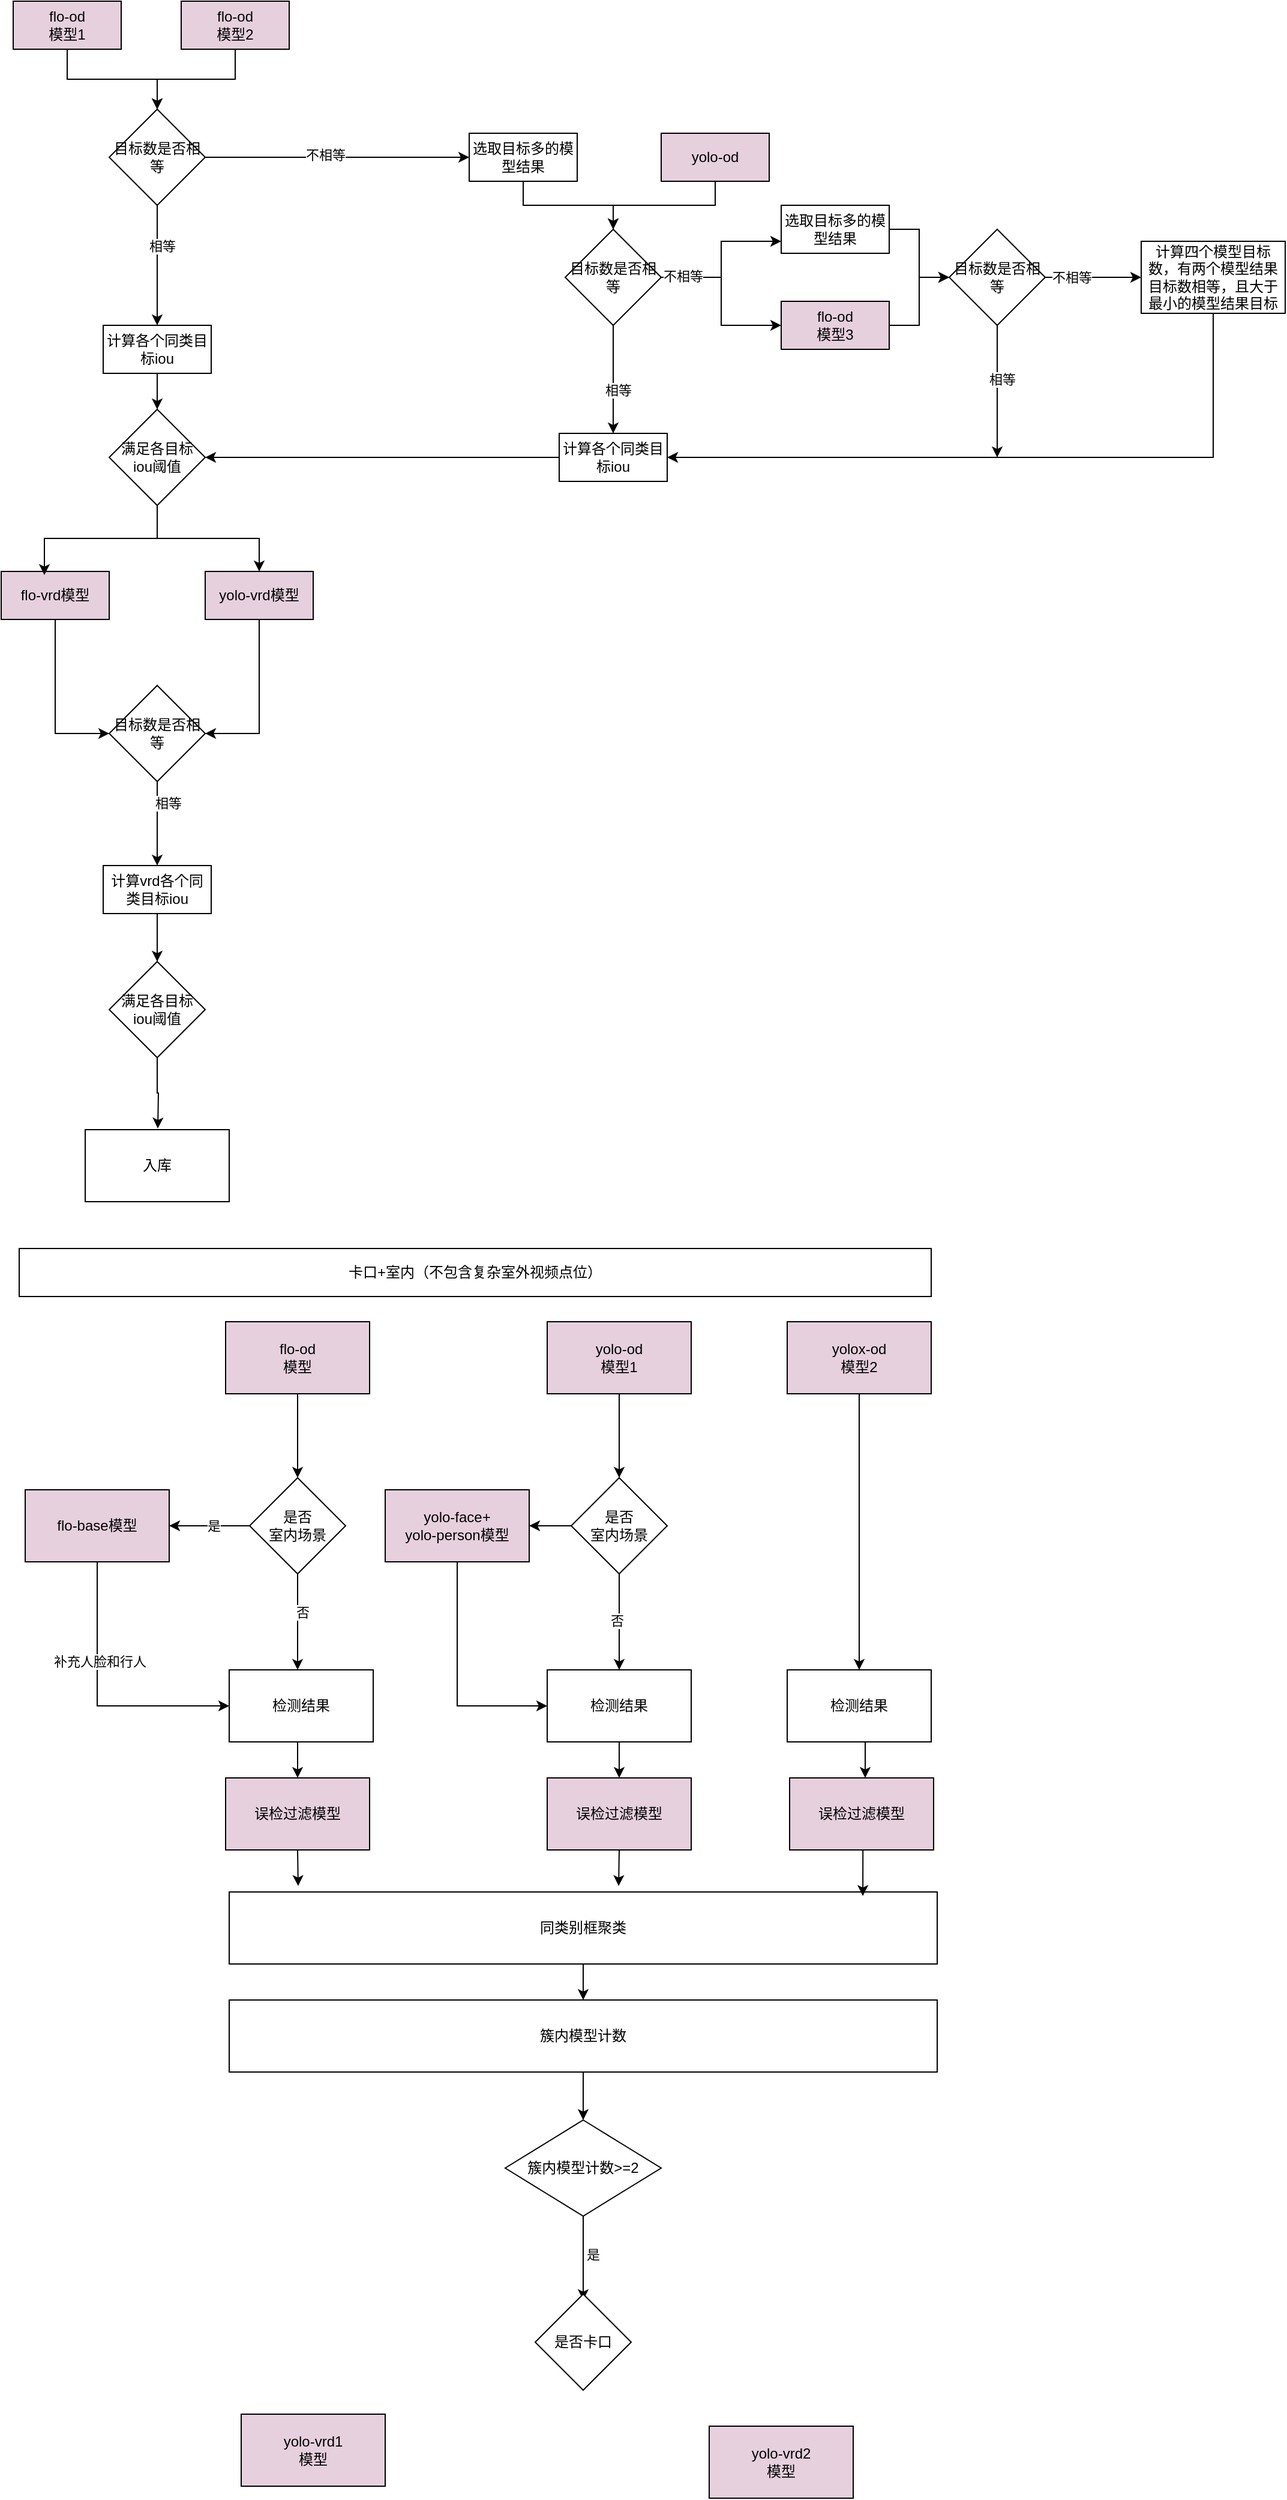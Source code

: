 <mxfile version="27.0.1">
  <diagram name="第 1 页" id="9opfUl3JKIg5s-sDdWxu">
    <mxGraphModel dx="1959" dy="914" grid="1" gridSize="10" guides="1" tooltips="1" connect="1" arrows="1" fold="1" page="1" pageScale="1" pageWidth="827" pageHeight="1169" math="0" shadow="0">
      <root>
        <mxCell id="0" />
        <mxCell id="1" parent="0" />
        <mxCell id="dXUoR89ki3mzmKilDUe6-69" style="edgeStyle=orthogonalEdgeStyle;rounded=0;orthogonalLoop=1;jettySize=auto;html=1;entryX=0.5;entryY=0;entryDx=0;entryDy=0;" parent="1" source="dXUoR89ki3mzmKilDUe6-2" target="dXUoR89ki3mzmKilDUe6-4" edge="1">
          <mxGeometry relative="1" as="geometry" />
        </mxCell>
        <mxCell id="dXUoR89ki3mzmKilDUe6-2" value="flo-od&lt;div&gt;模型1&lt;/div&gt;" style="rounded=0;whiteSpace=wrap;html=1;fillColor=#E6D0DE;" parent="1" vertex="1">
          <mxGeometry x="60" y="90" width="90" height="40" as="geometry" />
        </mxCell>
        <mxCell id="dXUoR89ki3mzmKilDUe6-68" style="edgeStyle=orthogonalEdgeStyle;rounded=0;orthogonalLoop=1;jettySize=auto;html=1;" parent="1" source="dXUoR89ki3mzmKilDUe6-3" target="dXUoR89ki3mzmKilDUe6-4" edge="1">
          <mxGeometry relative="1" as="geometry" />
        </mxCell>
        <mxCell id="dXUoR89ki3mzmKilDUe6-3" value="flo-od&lt;div&gt;模型2&lt;/div&gt;" style="rounded=0;whiteSpace=wrap;html=1;fillColor=#E6D0DE;" parent="1" vertex="1">
          <mxGeometry x="200" y="90" width="90" height="40" as="geometry" />
        </mxCell>
        <mxCell id="dXUoR89ki3mzmKilDUe6-9" style="edgeStyle=orthogonalEdgeStyle;rounded=0;orthogonalLoop=1;jettySize=auto;html=1;exitX=0.5;exitY=1;exitDx=0;exitDy=0;entryX=0.5;entryY=0;entryDx=0;entryDy=0;" parent="1" source="dXUoR89ki3mzmKilDUe6-4" target="dXUoR89ki3mzmKilDUe6-7" edge="1">
          <mxGeometry relative="1" as="geometry" />
        </mxCell>
        <mxCell id="dXUoR89ki3mzmKilDUe6-10" value="相等" style="edgeLabel;html=1;align=center;verticalAlign=middle;resizable=0;points=[];" parent="dXUoR89ki3mzmKilDUe6-9" vertex="1" connectable="0">
          <mxGeometry x="-0.333" y="4" relative="1" as="geometry">
            <mxPoint as="offset" />
          </mxGeometry>
        </mxCell>
        <mxCell id="dXUoR89ki3mzmKilDUe6-35" style="edgeStyle=orthogonalEdgeStyle;rounded=0;orthogonalLoop=1;jettySize=auto;html=1;exitX=1;exitY=0.5;exitDx=0;exitDy=0;" parent="1" source="dXUoR89ki3mzmKilDUe6-4" target="dXUoR89ki3mzmKilDUe6-34" edge="1">
          <mxGeometry relative="1" as="geometry" />
        </mxCell>
        <mxCell id="dXUoR89ki3mzmKilDUe6-36" value="不相等" style="edgeLabel;html=1;align=center;verticalAlign=middle;resizable=0;points=[];" parent="dXUoR89ki3mzmKilDUe6-35" vertex="1" connectable="0">
          <mxGeometry x="-0.089" y="2" relative="1" as="geometry">
            <mxPoint as="offset" />
          </mxGeometry>
        </mxCell>
        <mxCell id="dXUoR89ki3mzmKilDUe6-4" value="目标数是否相等" style="rhombus;whiteSpace=wrap;html=1;" parent="1" vertex="1">
          <mxGeometry x="140" y="180" width="80" height="80" as="geometry" />
        </mxCell>
        <mxCell id="dXUoR89ki3mzmKilDUe6-16" value="" style="edgeStyle=orthogonalEdgeStyle;rounded=0;orthogonalLoop=1;jettySize=auto;html=1;" parent="1" source="dXUoR89ki3mzmKilDUe6-7" target="dXUoR89ki3mzmKilDUe6-15" edge="1">
          <mxGeometry relative="1" as="geometry" />
        </mxCell>
        <mxCell id="dXUoR89ki3mzmKilDUe6-7" value="计算各个同类目标iou" style="rounded=0;whiteSpace=wrap;html=1;" parent="1" vertex="1">
          <mxGeometry x="135" y="360" width="90" height="40" as="geometry" />
        </mxCell>
        <mxCell id="dXUoR89ki3mzmKilDUe6-21" style="edgeStyle=orthogonalEdgeStyle;rounded=0;orthogonalLoop=1;jettySize=auto;html=1;exitX=0.5;exitY=1;exitDx=0;exitDy=0;entryX=0.5;entryY=0;entryDx=0;entryDy=0;" parent="1" source="dXUoR89ki3mzmKilDUe6-15" target="dXUoR89ki3mzmKilDUe6-18" edge="1">
          <mxGeometry relative="1" as="geometry" />
        </mxCell>
        <mxCell id="dXUoR89ki3mzmKilDUe6-15" value="满足各目标&lt;div&gt;iou阈值&lt;/div&gt;" style="rhombus;whiteSpace=wrap;html=1;" parent="1" vertex="1">
          <mxGeometry x="140" y="430" width="80" height="80" as="geometry" />
        </mxCell>
        <mxCell id="dXUoR89ki3mzmKilDUe6-23" style="edgeStyle=orthogonalEdgeStyle;rounded=0;orthogonalLoop=1;jettySize=auto;html=1;entryX=0;entryY=0.5;entryDx=0;entryDy=0;" parent="1" source="dXUoR89ki3mzmKilDUe6-17" target="dXUoR89ki3mzmKilDUe6-22" edge="1">
          <mxGeometry relative="1" as="geometry" />
        </mxCell>
        <mxCell id="dXUoR89ki3mzmKilDUe6-17" value="flo-vrd模型" style="rounded=0;whiteSpace=wrap;html=1;fillColor=#E6D0DE;" parent="1" vertex="1">
          <mxGeometry x="50" y="565" width="90" height="40" as="geometry" />
        </mxCell>
        <mxCell id="dXUoR89ki3mzmKilDUe6-24" style="edgeStyle=orthogonalEdgeStyle;rounded=0;orthogonalLoop=1;jettySize=auto;html=1;entryX=1;entryY=0.5;entryDx=0;entryDy=0;" parent="1" source="dXUoR89ki3mzmKilDUe6-18" target="dXUoR89ki3mzmKilDUe6-22" edge="1">
          <mxGeometry relative="1" as="geometry" />
        </mxCell>
        <mxCell id="dXUoR89ki3mzmKilDUe6-18" value="yolo-vrd模型" style="rounded=0;whiteSpace=wrap;html=1;fillColor=#E6D0DE;" parent="1" vertex="1">
          <mxGeometry x="220" y="565" width="90" height="40" as="geometry" />
        </mxCell>
        <mxCell id="dXUoR89ki3mzmKilDUe6-19" style="edgeStyle=orthogonalEdgeStyle;rounded=0;orthogonalLoop=1;jettySize=auto;html=1;exitX=0.5;exitY=1;exitDx=0;exitDy=0;entryX=0.4;entryY=0.075;entryDx=0;entryDy=0;entryPerimeter=0;" parent="1" source="dXUoR89ki3mzmKilDUe6-15" target="dXUoR89ki3mzmKilDUe6-17" edge="1">
          <mxGeometry relative="1" as="geometry" />
        </mxCell>
        <mxCell id="dXUoR89ki3mzmKilDUe6-26" style="edgeStyle=orthogonalEdgeStyle;rounded=0;orthogonalLoop=1;jettySize=auto;html=1;exitX=0.5;exitY=1;exitDx=0;exitDy=0;entryX=0.5;entryY=0;entryDx=0;entryDy=0;" parent="1" source="dXUoR89ki3mzmKilDUe6-22" target="dXUoR89ki3mzmKilDUe6-25" edge="1">
          <mxGeometry relative="1" as="geometry" />
        </mxCell>
        <mxCell id="dXUoR89ki3mzmKilDUe6-27" value="相等" style="edgeLabel;html=1;align=center;verticalAlign=middle;resizable=0;points=[];" parent="dXUoR89ki3mzmKilDUe6-26" vertex="1" connectable="0">
          <mxGeometry x="-0.486" y="9" relative="1" as="geometry">
            <mxPoint as="offset" />
          </mxGeometry>
        </mxCell>
        <mxCell id="dXUoR89ki3mzmKilDUe6-22" value="目标数是否相等" style="rhombus;whiteSpace=wrap;html=1;" parent="1" vertex="1">
          <mxGeometry x="140" y="660" width="80" height="80" as="geometry" />
        </mxCell>
        <mxCell id="dXUoR89ki3mzmKilDUe6-29" value="" style="edgeStyle=orthogonalEdgeStyle;rounded=0;orthogonalLoop=1;jettySize=auto;html=1;" parent="1" source="dXUoR89ki3mzmKilDUe6-25" target="dXUoR89ki3mzmKilDUe6-28" edge="1">
          <mxGeometry relative="1" as="geometry" />
        </mxCell>
        <mxCell id="dXUoR89ki3mzmKilDUe6-25" value="计算vrd各个同类目标iou" style="rounded=0;whiteSpace=wrap;html=1;" parent="1" vertex="1">
          <mxGeometry x="135" y="810" width="90" height="40" as="geometry" />
        </mxCell>
        <mxCell id="dXUoR89ki3mzmKilDUe6-28" value="满足各目标&lt;div&gt;iou阈值&lt;/div&gt;" style="rhombus;whiteSpace=wrap;html=1;" parent="1" vertex="1">
          <mxGeometry x="140" y="890" width="80" height="80" as="geometry" />
        </mxCell>
        <mxCell id="dXUoR89ki3mzmKilDUe6-31" style="edgeStyle=orthogonalEdgeStyle;rounded=0;orthogonalLoop=1;jettySize=auto;html=1;exitX=0.5;exitY=1;exitDx=0;exitDy=0;entryX=0.45;entryY=-0.017;entryDx=0;entryDy=0;entryPerimeter=0;" parent="1" source="dXUoR89ki3mzmKilDUe6-28" edge="1">
          <mxGeometry relative="1" as="geometry">
            <mxPoint x="180.5" y="1028.98" as="targetPoint" />
          </mxGeometry>
        </mxCell>
        <mxCell id="dXUoR89ki3mzmKilDUe6-32" value="入库" style="rounded=0;whiteSpace=wrap;html=1;" parent="1" vertex="1">
          <mxGeometry x="120" y="1030" width="120" height="60" as="geometry" />
        </mxCell>
        <mxCell id="B18N643OG5OTiS8_dy-o-3" style="edgeStyle=orthogonalEdgeStyle;rounded=0;orthogonalLoop=1;jettySize=auto;html=1;entryX=0.5;entryY=0;entryDx=0;entryDy=0;" edge="1" parent="1" source="dXUoR89ki3mzmKilDUe6-34" target="dXUoR89ki3mzmKilDUe6-38">
          <mxGeometry relative="1" as="geometry" />
        </mxCell>
        <mxCell id="dXUoR89ki3mzmKilDUe6-34" value="选取目标多的模型结果" style="rounded=0;whiteSpace=wrap;html=1;" parent="1" vertex="1">
          <mxGeometry x="440" y="200" width="90" height="40" as="geometry" />
        </mxCell>
        <mxCell id="dXUoR89ki3mzmKilDUe6-67" style="edgeStyle=orthogonalEdgeStyle;rounded=0;orthogonalLoop=1;jettySize=auto;html=1;entryX=0.5;entryY=0;entryDx=0;entryDy=0;" parent="1" source="dXUoR89ki3mzmKilDUe6-37" target="dXUoR89ki3mzmKilDUe6-38" edge="1">
          <mxGeometry relative="1" as="geometry" />
        </mxCell>
        <mxCell id="dXUoR89ki3mzmKilDUe6-37" value="yolo-od" style="rounded=0;whiteSpace=wrap;html=1;fillColor=#E6D0DE;" parent="1" vertex="1">
          <mxGeometry x="600" y="200" width="90" height="40" as="geometry" />
        </mxCell>
        <mxCell id="dXUoR89ki3mzmKilDUe6-41" style="edgeStyle=orthogonalEdgeStyle;rounded=0;orthogonalLoop=1;jettySize=auto;html=1;exitX=0.5;exitY=1;exitDx=0;exitDy=0;entryX=0.5;entryY=0;entryDx=0;entryDy=0;" parent="1" source="dXUoR89ki3mzmKilDUe6-38" target="dXUoR89ki3mzmKilDUe6-43" edge="1">
          <mxGeometry relative="1" as="geometry">
            <mxPoint x="560" y="430" as="targetPoint" />
          </mxGeometry>
        </mxCell>
        <mxCell id="dXUoR89ki3mzmKilDUe6-42" value="相等" style="edgeLabel;html=1;align=center;verticalAlign=middle;resizable=0;points=[];" parent="dXUoR89ki3mzmKilDUe6-41" vertex="1" connectable="0">
          <mxGeometry x="0.205" y="4" relative="1" as="geometry">
            <mxPoint as="offset" />
          </mxGeometry>
        </mxCell>
        <mxCell id="B18N643OG5OTiS8_dy-o-10" style="edgeStyle=orthogonalEdgeStyle;rounded=0;orthogonalLoop=1;jettySize=auto;html=1;entryX=0;entryY=0.75;entryDx=0;entryDy=0;" edge="1" parent="1" source="dXUoR89ki3mzmKilDUe6-38" target="B18N643OG5OTiS8_dy-o-1">
          <mxGeometry relative="1" as="geometry" />
        </mxCell>
        <mxCell id="B18N643OG5OTiS8_dy-o-11" style="edgeStyle=orthogonalEdgeStyle;rounded=0;orthogonalLoop=1;jettySize=auto;html=1;entryX=0;entryY=0.5;entryDx=0;entryDy=0;" edge="1" parent="1" source="dXUoR89ki3mzmKilDUe6-38" target="dXUoR89ki3mzmKilDUe6-46">
          <mxGeometry relative="1" as="geometry" />
        </mxCell>
        <mxCell id="B18N643OG5OTiS8_dy-o-12" value="不相等" style="edgeLabel;html=1;align=center;verticalAlign=middle;resizable=0;points=[];" vertex="1" connectable="0" parent="B18N643OG5OTiS8_dy-o-11">
          <mxGeometry x="-0.75" y="1" relative="1" as="geometry">
            <mxPoint as="offset" />
          </mxGeometry>
        </mxCell>
        <mxCell id="dXUoR89ki3mzmKilDUe6-38" value="目标数是否相等" style="rhombus;whiteSpace=wrap;html=1;" parent="1" vertex="1">
          <mxGeometry x="520" y="280" width="80" height="80" as="geometry" />
        </mxCell>
        <mxCell id="dXUoR89ki3mzmKilDUe6-44" style="edgeStyle=orthogonalEdgeStyle;rounded=0;orthogonalLoop=1;jettySize=auto;html=1;entryX=1;entryY=0.5;entryDx=0;entryDy=0;" parent="1" source="dXUoR89ki3mzmKilDUe6-43" target="dXUoR89ki3mzmKilDUe6-15" edge="1">
          <mxGeometry relative="1" as="geometry" />
        </mxCell>
        <mxCell id="dXUoR89ki3mzmKilDUe6-43" value="计算各个同类目标iou" style="rounded=0;whiteSpace=wrap;html=1;" parent="1" vertex="1">
          <mxGeometry x="515" y="450" width="90" height="40" as="geometry" />
        </mxCell>
        <mxCell id="B18N643OG5OTiS8_dy-o-14" style="edgeStyle=orthogonalEdgeStyle;rounded=0;orthogonalLoop=1;jettySize=auto;html=1;" edge="1" parent="1" source="dXUoR89ki3mzmKilDUe6-46" target="dXUoR89ki3mzmKilDUe6-54">
          <mxGeometry relative="1" as="geometry" />
        </mxCell>
        <mxCell id="dXUoR89ki3mzmKilDUe6-46" value="flo-od&lt;div&gt;模型3&lt;/div&gt;" style="rounded=0;whiteSpace=wrap;html=1;fillColor=#E6D0DE;" parent="1" vertex="1">
          <mxGeometry x="700" y="340" width="90" height="40" as="geometry" />
        </mxCell>
        <mxCell id="dXUoR89ki3mzmKilDUe6-75" style="edgeStyle=orthogonalEdgeStyle;rounded=0;orthogonalLoop=1;jettySize=auto;html=1;" parent="1" source="dXUoR89ki3mzmKilDUe6-54" edge="1">
          <mxGeometry relative="1" as="geometry">
            <mxPoint x="880" y="470" as="targetPoint" />
          </mxGeometry>
        </mxCell>
        <mxCell id="dXUoR89ki3mzmKilDUe6-76" value="相等" style="edgeLabel;html=1;align=center;verticalAlign=middle;resizable=0;points=[];" parent="dXUoR89ki3mzmKilDUe6-75" vertex="1" connectable="0">
          <mxGeometry x="-0.185" y="4" relative="1" as="geometry">
            <mxPoint as="offset" />
          </mxGeometry>
        </mxCell>
        <mxCell id="B18N643OG5OTiS8_dy-o-6" style="edgeStyle=orthogonalEdgeStyle;rounded=0;orthogonalLoop=1;jettySize=auto;html=1;exitX=1;exitY=0.5;exitDx=0;exitDy=0;entryX=0;entryY=0.5;entryDx=0;entryDy=0;" edge="1" parent="1" source="dXUoR89ki3mzmKilDUe6-54" target="dXUoR89ki3mzmKilDUe6-61">
          <mxGeometry relative="1" as="geometry" />
        </mxCell>
        <mxCell id="B18N643OG5OTiS8_dy-o-7" value="不相等" style="edgeLabel;html=1;align=center;verticalAlign=middle;resizable=0;points=[];" vertex="1" connectable="0" parent="B18N643OG5OTiS8_dy-o-6">
          <mxGeometry x="-0.446" relative="1" as="geometry">
            <mxPoint as="offset" />
          </mxGeometry>
        </mxCell>
        <mxCell id="dXUoR89ki3mzmKilDUe6-54" value="目标数是否相等" style="rhombus;whiteSpace=wrap;html=1;" parent="1" vertex="1">
          <mxGeometry x="840" y="280" width="80" height="80" as="geometry" />
        </mxCell>
        <mxCell id="dXUoR89ki3mzmKilDUe6-73" style="edgeStyle=orthogonalEdgeStyle;rounded=0;orthogonalLoop=1;jettySize=auto;html=1;exitX=0.5;exitY=1;exitDx=0;exitDy=0;entryX=1;entryY=0.5;entryDx=0;entryDy=0;" parent="1" source="dXUoR89ki3mzmKilDUe6-61" target="dXUoR89ki3mzmKilDUe6-43" edge="1">
          <mxGeometry relative="1" as="geometry" />
        </mxCell>
        <mxCell id="dXUoR89ki3mzmKilDUe6-61" value="计算四个模型目标数，有两个模型结果目标数相等，且大于最小的模型结果目标" style="rounded=0;whiteSpace=wrap;html=1;" parent="1" vertex="1">
          <mxGeometry x="1000" y="290" width="120" height="60" as="geometry" />
        </mxCell>
        <mxCell id="B18N643OG5OTiS8_dy-o-13" style="edgeStyle=orthogonalEdgeStyle;rounded=0;orthogonalLoop=1;jettySize=auto;html=1;entryX=0;entryY=0.5;entryDx=0;entryDy=0;" edge="1" parent="1" source="B18N643OG5OTiS8_dy-o-1" target="dXUoR89ki3mzmKilDUe6-54">
          <mxGeometry relative="1" as="geometry" />
        </mxCell>
        <mxCell id="B18N643OG5OTiS8_dy-o-1" value="选取目标多的模型结果" style="rounded=0;whiteSpace=wrap;html=1;" vertex="1" parent="1">
          <mxGeometry x="700" y="260" width="90" height="40" as="geometry" />
        </mxCell>
        <mxCell id="B18N643OG5OTiS8_dy-o-23" value="" style="edgeStyle=orthogonalEdgeStyle;rounded=0;orthogonalLoop=1;jettySize=auto;html=1;" edge="1" parent="1" source="B18N643OG5OTiS8_dy-o-19">
          <mxGeometry relative="1" as="geometry">
            <mxPoint x="297" y="1320" as="targetPoint" />
          </mxGeometry>
        </mxCell>
        <mxCell id="B18N643OG5OTiS8_dy-o-19" value="flo-od&lt;div&gt;模型&lt;/div&gt;" style="rounded=0;whiteSpace=wrap;html=1;fillColor=#E6D0DE;" vertex="1" parent="1">
          <mxGeometry x="237" y="1190" width="120" height="60" as="geometry" />
        </mxCell>
        <mxCell id="B18N643OG5OTiS8_dy-o-39" value="" style="edgeStyle=orthogonalEdgeStyle;rounded=0;orthogonalLoop=1;jettySize=auto;html=1;" edge="1" parent="1" source="B18N643OG5OTiS8_dy-o-20" target="B18N643OG5OTiS8_dy-o-38">
          <mxGeometry relative="1" as="geometry" />
        </mxCell>
        <mxCell id="B18N643OG5OTiS8_dy-o-20" value="yolo-od&lt;div&gt;模型1&lt;/div&gt;" style="rounded=0;whiteSpace=wrap;html=1;fillColor=#E6D0DE;" vertex="1" parent="1">
          <mxGeometry x="505" y="1190" width="120" height="60" as="geometry" />
        </mxCell>
        <mxCell id="B18N643OG5OTiS8_dy-o-48" style="edgeStyle=orthogonalEdgeStyle;rounded=0;orthogonalLoop=1;jettySize=auto;html=1;exitX=0.5;exitY=1;exitDx=0;exitDy=0;entryX=0.5;entryY=0;entryDx=0;entryDy=0;" edge="1" parent="1" source="B18N643OG5OTiS8_dy-o-21" target="B18N643OG5OTiS8_dy-o-47">
          <mxGeometry relative="1" as="geometry" />
        </mxCell>
        <mxCell id="B18N643OG5OTiS8_dy-o-21" value="yolox-od&lt;div&gt;模型2&lt;/div&gt;" style="rounded=0;whiteSpace=wrap;html=1;fillColor=#E6D0DE;" vertex="1" parent="1">
          <mxGeometry x="705" y="1190" width="120" height="60" as="geometry" />
        </mxCell>
        <mxCell id="B18N643OG5OTiS8_dy-o-26" value="" style="edgeStyle=orthogonalEdgeStyle;rounded=0;orthogonalLoop=1;jettySize=auto;html=1;" edge="1" parent="1" source="B18N643OG5OTiS8_dy-o-24" target="B18N643OG5OTiS8_dy-o-25">
          <mxGeometry relative="1" as="geometry" />
        </mxCell>
        <mxCell id="B18N643OG5OTiS8_dy-o-27" value="是" style="edgeLabel;html=1;align=center;verticalAlign=middle;resizable=0;points=[];" vertex="1" connectable="0" parent="B18N643OG5OTiS8_dy-o-26">
          <mxGeometry x="-0.101" relative="1" as="geometry">
            <mxPoint as="offset" />
          </mxGeometry>
        </mxCell>
        <mxCell id="B18N643OG5OTiS8_dy-o-28" style="edgeStyle=orthogonalEdgeStyle;rounded=0;orthogonalLoop=1;jettySize=auto;html=1;" edge="1" parent="1" source="B18N643OG5OTiS8_dy-o-24">
          <mxGeometry relative="1" as="geometry">
            <mxPoint x="297" y="1480" as="targetPoint" />
          </mxGeometry>
        </mxCell>
        <mxCell id="B18N643OG5OTiS8_dy-o-29" value="否" style="edgeLabel;html=1;align=center;verticalAlign=middle;resizable=0;points=[];" vertex="1" connectable="0" parent="B18N643OG5OTiS8_dy-o-28">
          <mxGeometry x="-0.208" y="4" relative="1" as="geometry">
            <mxPoint as="offset" />
          </mxGeometry>
        </mxCell>
        <mxCell id="B18N643OG5OTiS8_dy-o-24" value="是否&lt;div&gt;室内场景&lt;/div&gt;" style="rhombus;whiteSpace=wrap;html=1;" vertex="1" parent="1">
          <mxGeometry x="257" y="1320" width="80" height="80" as="geometry" />
        </mxCell>
        <mxCell id="B18N643OG5OTiS8_dy-o-35" style="edgeStyle=orthogonalEdgeStyle;rounded=0;orthogonalLoop=1;jettySize=auto;html=1;exitX=0.5;exitY=1;exitDx=0;exitDy=0;entryX=0;entryY=0.5;entryDx=0;entryDy=0;" edge="1" parent="1" source="B18N643OG5OTiS8_dy-o-25" target="B18N643OG5OTiS8_dy-o-30">
          <mxGeometry relative="1" as="geometry" />
        </mxCell>
        <mxCell id="B18N643OG5OTiS8_dy-o-36" value="补充人脸和行人" style="edgeLabel;html=1;align=center;verticalAlign=middle;resizable=0;points=[];" vertex="1" connectable="0" parent="B18N643OG5OTiS8_dy-o-35">
          <mxGeometry x="-0.278" y="2" relative="1" as="geometry">
            <mxPoint as="offset" />
          </mxGeometry>
        </mxCell>
        <mxCell id="B18N643OG5OTiS8_dy-o-25" value="flo-base模型" style="rounded=0;whiteSpace=wrap;html=1;fillColor=#E6D0DE;" vertex="1" parent="1">
          <mxGeometry x="70" y="1330" width="120" height="60" as="geometry" />
        </mxCell>
        <mxCell id="B18N643OG5OTiS8_dy-o-68" style="edgeStyle=orthogonalEdgeStyle;rounded=0;orthogonalLoop=1;jettySize=auto;html=1;exitX=0.5;exitY=1;exitDx=0;exitDy=0;entryX=0.5;entryY=0;entryDx=0;entryDy=0;" edge="1" parent="1" source="B18N643OG5OTiS8_dy-o-30" target="B18N643OG5OTiS8_dy-o-64">
          <mxGeometry relative="1" as="geometry" />
        </mxCell>
        <mxCell id="B18N643OG5OTiS8_dy-o-30" value="检测结果" style="rounded=0;whiteSpace=wrap;html=1;" vertex="1" parent="1">
          <mxGeometry x="240" y="1480" width="120" height="60" as="geometry" />
        </mxCell>
        <mxCell id="B18N643OG5OTiS8_dy-o-67" style="edgeStyle=orthogonalEdgeStyle;rounded=0;orthogonalLoop=1;jettySize=auto;html=1;exitX=0.5;exitY=1;exitDx=0;exitDy=0;entryX=0.5;entryY=0;entryDx=0;entryDy=0;" edge="1" parent="1" source="B18N643OG5OTiS8_dy-o-37" target="B18N643OG5OTiS8_dy-o-65">
          <mxGeometry relative="1" as="geometry" />
        </mxCell>
        <mxCell id="B18N643OG5OTiS8_dy-o-37" value="检测结果" style="rounded=0;whiteSpace=wrap;html=1;" vertex="1" parent="1">
          <mxGeometry x="505" y="1480" width="120" height="60" as="geometry" />
        </mxCell>
        <mxCell id="B18N643OG5OTiS8_dy-o-41" value="" style="edgeStyle=orthogonalEdgeStyle;rounded=0;orthogonalLoop=1;jettySize=auto;html=1;" edge="1" parent="1" source="B18N643OG5OTiS8_dy-o-38" target="B18N643OG5OTiS8_dy-o-40">
          <mxGeometry relative="1" as="geometry" />
        </mxCell>
        <mxCell id="B18N643OG5OTiS8_dy-o-44" value="" style="edgeStyle=orthogonalEdgeStyle;rounded=0;orthogonalLoop=1;jettySize=auto;html=1;" edge="1" parent="1" source="B18N643OG5OTiS8_dy-o-38" target="B18N643OG5OTiS8_dy-o-37">
          <mxGeometry relative="1" as="geometry" />
        </mxCell>
        <mxCell id="B18N643OG5OTiS8_dy-o-45" value="否" style="edgeLabel;html=1;align=center;verticalAlign=middle;resizable=0;points=[];" vertex="1" connectable="0" parent="B18N643OG5OTiS8_dy-o-44">
          <mxGeometry x="-0.026" y="-2" relative="1" as="geometry">
            <mxPoint as="offset" />
          </mxGeometry>
        </mxCell>
        <mxCell id="B18N643OG5OTiS8_dy-o-38" value="是否&lt;div&gt;室内场景&lt;/div&gt;" style="rhombus;whiteSpace=wrap;html=1;" vertex="1" parent="1">
          <mxGeometry x="525" y="1320" width="80" height="80" as="geometry" />
        </mxCell>
        <mxCell id="B18N643OG5OTiS8_dy-o-43" style="edgeStyle=orthogonalEdgeStyle;rounded=0;orthogonalLoop=1;jettySize=auto;html=1;exitX=0.5;exitY=1;exitDx=0;exitDy=0;entryX=0;entryY=0.5;entryDx=0;entryDy=0;" edge="1" parent="1" source="B18N643OG5OTiS8_dy-o-40" target="B18N643OG5OTiS8_dy-o-37">
          <mxGeometry relative="1" as="geometry" />
        </mxCell>
        <mxCell id="B18N643OG5OTiS8_dy-o-40" value="yolo-face+&lt;div&gt;yolo-person模型&lt;/div&gt;" style="rounded=0;whiteSpace=wrap;html=1;fillColor=#E6D0DE;" vertex="1" parent="1">
          <mxGeometry x="370" y="1330" width="120" height="60" as="geometry" />
        </mxCell>
        <mxCell id="B18N643OG5OTiS8_dy-o-46" value="卡口+室内（不包含复杂室外视频点位）" style="rounded=0;whiteSpace=wrap;html=1;" vertex="1" parent="1">
          <mxGeometry x="65" y="1129" width="760" height="40" as="geometry" />
        </mxCell>
        <mxCell id="B18N643OG5OTiS8_dy-o-50" style="edgeStyle=orthogonalEdgeStyle;rounded=0;orthogonalLoop=1;jettySize=auto;html=1;exitX=0.5;exitY=1;exitDx=0;exitDy=0;" edge="1" parent="1" source="B18N643OG5OTiS8_dy-o-47">
          <mxGeometry relative="1" as="geometry">
            <mxPoint x="770" y="1570" as="targetPoint" />
          </mxGeometry>
        </mxCell>
        <mxCell id="B18N643OG5OTiS8_dy-o-47" value="检测结果" style="rounded=0;whiteSpace=wrap;html=1;" vertex="1" parent="1">
          <mxGeometry x="705" y="1480" width="120" height="60" as="geometry" />
        </mxCell>
        <mxCell id="B18N643OG5OTiS8_dy-o-55" style="edgeStyle=orthogonalEdgeStyle;rounded=0;orthogonalLoop=1;jettySize=auto;html=1;exitX=0.5;exitY=1;exitDx=0;exitDy=0;entryX=0.5;entryY=0;entryDx=0;entryDy=0;" edge="1" parent="1" source="B18N643OG5OTiS8_dy-o-49" target="B18N643OG5OTiS8_dy-o-54">
          <mxGeometry relative="1" as="geometry" />
        </mxCell>
        <mxCell id="B18N643OG5OTiS8_dy-o-49" value="同类别框聚类" style="rounded=0;whiteSpace=wrap;html=1;" vertex="1" parent="1">
          <mxGeometry x="240" y="1665" width="590" height="60" as="geometry" />
        </mxCell>
        <mxCell id="B18N643OG5OTiS8_dy-o-57" style="edgeStyle=orthogonalEdgeStyle;rounded=0;orthogonalLoop=1;jettySize=auto;html=1;" edge="1" parent="1" source="B18N643OG5OTiS8_dy-o-54" target="B18N643OG5OTiS8_dy-o-56">
          <mxGeometry relative="1" as="geometry" />
        </mxCell>
        <mxCell id="B18N643OG5OTiS8_dy-o-54" value="簇内模型计数" style="rounded=0;whiteSpace=wrap;html=1;" vertex="1" parent="1">
          <mxGeometry x="240" y="1755" width="590" height="60" as="geometry" />
        </mxCell>
        <mxCell id="B18N643OG5OTiS8_dy-o-58" style="edgeStyle=orthogonalEdgeStyle;rounded=0;orthogonalLoop=1;jettySize=auto;html=1;" edge="1" parent="1" source="B18N643OG5OTiS8_dy-o-56">
          <mxGeometry relative="1" as="geometry">
            <mxPoint x="535" y="2005" as="targetPoint" />
          </mxGeometry>
        </mxCell>
        <mxCell id="B18N643OG5OTiS8_dy-o-59" value="是" style="edgeLabel;html=1;align=center;verticalAlign=middle;resizable=0;points=[];" vertex="1" connectable="0" parent="B18N643OG5OTiS8_dy-o-58">
          <mxGeometry x="-0.112" y="8" relative="1" as="geometry">
            <mxPoint as="offset" />
          </mxGeometry>
        </mxCell>
        <mxCell id="B18N643OG5OTiS8_dy-o-56" value="簇内模型计数&amp;gt;=2" style="rhombus;whiteSpace=wrap;html=1;" vertex="1" parent="1">
          <mxGeometry x="470" y="1855" width="130" height="80" as="geometry" />
        </mxCell>
        <mxCell id="B18N643OG5OTiS8_dy-o-60" value="yolo-vrd1&lt;div&gt;模型&lt;/div&gt;" style="rounded=0;whiteSpace=wrap;html=1;fillColor=#E6D0DE;" vertex="1" parent="1">
          <mxGeometry x="250" y="2100" width="120" height="60" as="geometry" />
        </mxCell>
        <mxCell id="B18N643OG5OTiS8_dy-o-61" value="yolo-vrd2&lt;div&gt;模型&lt;/div&gt;" style="rounded=0;whiteSpace=wrap;html=1;fillColor=#E6D0DE;" vertex="1" parent="1">
          <mxGeometry x="640" y="2110" width="120" height="60" as="geometry" />
        </mxCell>
        <mxCell id="B18N643OG5OTiS8_dy-o-69" style="edgeStyle=orthogonalEdgeStyle;rounded=0;orthogonalLoop=1;jettySize=auto;html=1;exitX=0.5;exitY=1;exitDx=0;exitDy=0;" edge="1" parent="1" source="B18N643OG5OTiS8_dy-o-64">
          <mxGeometry relative="1" as="geometry">
            <mxPoint x="297.471" y="1660" as="targetPoint" />
          </mxGeometry>
        </mxCell>
        <mxCell id="B18N643OG5OTiS8_dy-o-64" value="误检过滤模型" style="rounded=0;whiteSpace=wrap;html=1;fillColor=#E6D0DE;" vertex="1" parent="1">
          <mxGeometry x="237" y="1570" width="120" height="60" as="geometry" />
        </mxCell>
        <mxCell id="B18N643OG5OTiS8_dy-o-70" style="edgeStyle=orthogonalEdgeStyle;rounded=0;orthogonalLoop=1;jettySize=auto;html=1;exitX=0.5;exitY=1;exitDx=0;exitDy=0;" edge="1" parent="1" source="B18N643OG5OTiS8_dy-o-65">
          <mxGeometry relative="1" as="geometry">
            <mxPoint x="564.529" y="1660" as="targetPoint" />
          </mxGeometry>
        </mxCell>
        <mxCell id="B18N643OG5OTiS8_dy-o-65" value="误检过滤模型" style="rounded=0;whiteSpace=wrap;html=1;fillColor=#E6D0DE;" vertex="1" parent="1">
          <mxGeometry x="505" y="1570" width="120" height="60" as="geometry" />
        </mxCell>
        <mxCell id="B18N643OG5OTiS8_dy-o-66" value="误检过滤模型" style="rounded=0;whiteSpace=wrap;html=1;fillColor=#E6D0DE;" vertex="1" parent="1">
          <mxGeometry x="707" y="1570" width="120" height="60" as="geometry" />
        </mxCell>
        <mxCell id="B18N643OG5OTiS8_dy-o-71" style="edgeStyle=orthogonalEdgeStyle;rounded=0;orthogonalLoop=1;jettySize=auto;html=1;exitX=0.5;exitY=1;exitDx=0;exitDy=0;entryX=0.895;entryY=0.056;entryDx=0;entryDy=0;entryPerimeter=0;" edge="1" parent="1" source="B18N643OG5OTiS8_dy-o-66" target="B18N643OG5OTiS8_dy-o-49">
          <mxGeometry relative="1" as="geometry" />
        </mxCell>
        <mxCell id="B18N643OG5OTiS8_dy-o-72" value="是否卡口" style="rhombus;whiteSpace=wrap;html=1;" vertex="1" parent="1">
          <mxGeometry x="495" y="2000" width="80" height="80" as="geometry" />
        </mxCell>
      </root>
    </mxGraphModel>
  </diagram>
</mxfile>
